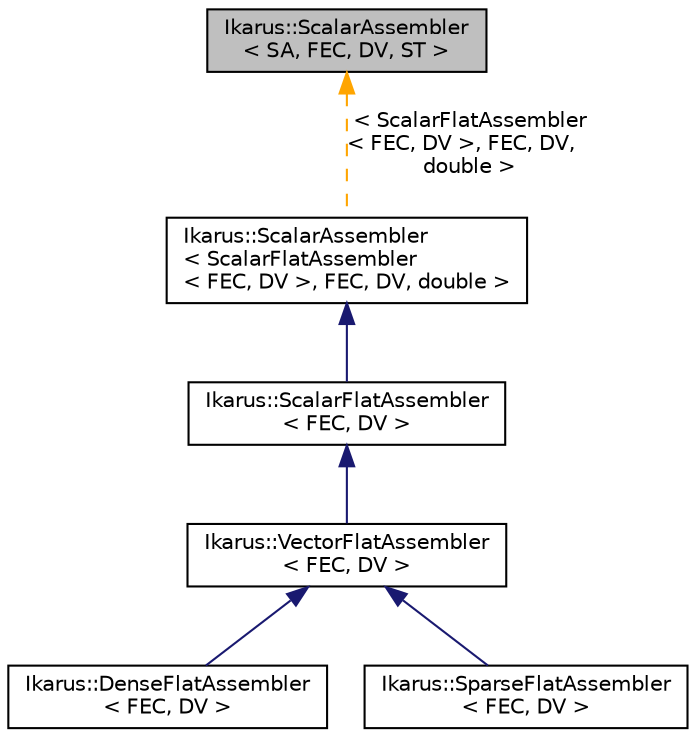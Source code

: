 digraph "Ikarus::ScalarAssembler&lt; SA, FEC, DV, ST &gt;"
{
 // LATEX_PDF_SIZE
  edge [fontname="Helvetica",fontsize="10",labelfontname="Helvetica",labelfontsize="10"];
  node [fontname="Helvetica",fontsize="10",shape=record];
  Node1 [label="Ikarus::ScalarAssembler\l\< SA, FEC, DV, ST \>",height=0.2,width=0.4,color="black", fillcolor="grey75", style="filled", fontcolor="black",tooltip="The ScalarAssembler provides an interface for an assembler that assembles scalar quantities."];
  Node1 -> Node2 [dir="back",color="orange",fontsize="10",style="dashed",label=" \< ScalarFlatAssembler\l\< FEC, DV \>, FEC, DV,\l double \>" ];
  Node2 [label="Ikarus::ScalarAssembler\l\< ScalarFlatAssembler\l\< FEC, DV \>, FEC, DV, double \>",height=0.2,width=0.4,color="black", fillcolor="white", style="filled",URL="$a01259.html",tooltip=" "];
  Node2 -> Node3 [dir="back",color="midnightblue",fontsize="10",style="solid"];
  Node3 [label="Ikarus::ScalarFlatAssembler\l\< FEC, DV \>",height=0.2,width=0.4,color="black", fillcolor="white", style="filled",URL="$a01271.html",tooltip="ScalarFlatAssembler assembles scalar quantities."];
  Node3 -> Node4 [dir="back",color="midnightblue",fontsize="10",style="solid"];
  Node4 [label="Ikarus::VectorFlatAssembler\l\< FEC, DV \>",height=0.2,width=0.4,color="black", fillcolor="white", style="filled",URL="$a01275.html",tooltip="VectorFlatAssembler assembles vector quantities using a flat basis Indexing strategy."];
  Node4 -> Node5 [dir="back",color="midnightblue",fontsize="10",style="solid"];
  Node5 [label="Ikarus::DenseFlatAssembler\l\< FEC, DV \>",height=0.2,width=0.4,color="black", fillcolor="white", style="filled",URL="$a01283.html",tooltip="DenseFlatAssembler assembles matrix quantities using a flat basis Indexing strategy...."];
  Node4 -> Node6 [dir="back",color="midnightblue",fontsize="10",style="solid"];
  Node6 [label="Ikarus::SparseFlatAssembler\l\< FEC, DV \>",height=0.2,width=0.4,color="black", fillcolor="white", style="filled",URL="$a01279.html",tooltip="SparseFlatAssembler assembles matrix quantities using a flat basis Indexing strategy...."];
}

